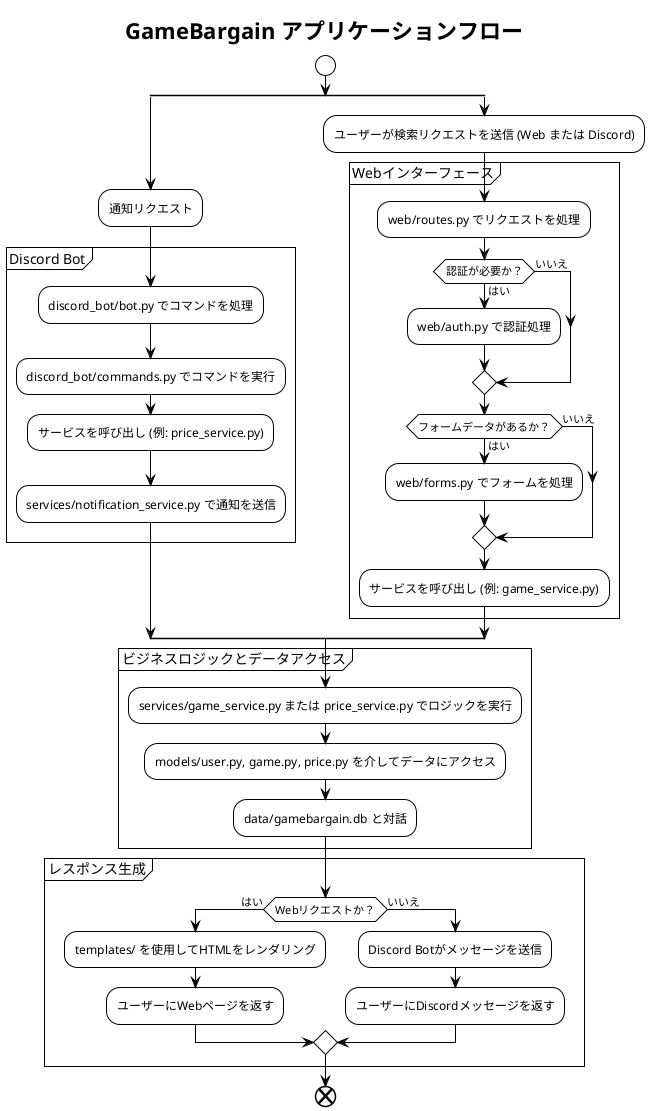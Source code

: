 @startuml アクティビティ図
!theme plain

title GameBargain アプリケーションフロー

start

split
  :通知リクエスト;
  partition "Discord Bot" {
    :discord_bot/bot.py でコマンドを処理;
    :discord_bot/commands.py でコマンドを実行;
    :サービスを呼び出し (例: price_service.py);
    :services/notification_service.py で通知を送信;
  }
split again
  :ユーザーが検索リクエストを送信 (Web または Discord);
  partition "Webインターフェース" {
    :web/routes.py でリクエストを処理;
    if (認証が必要か？) then (はい)
      :web/auth.py で認証処理;
    else (いいえ)
    endif
    if (フォームデータがあるか？) then (はい)
      :web/forms.py でフォームを処理;
    else (いいえ)
    endif
    :サービスを呼び出し (例: game_service.py);
  }
split end

partition "ビジネスロジックとデータアクセス" {
  :services/game_service.py または price_service.py でロジックを実行;
  :models/user.py, game.py, price.py を介してデータにアクセス;
  :data/gamebargain.db と対話;
}

partition "レスポンス生成" {
  if (Webリクエストか？) then (はい)
    :templates/ を使用してHTMLをレンダリング;
    :ユーザーにWebページを返す;
  else (いいえ)
    :Discord Botがメッセージを送信;
    :ユーザーにDiscordメッセージを返す;
  endif
}

end
@enduml